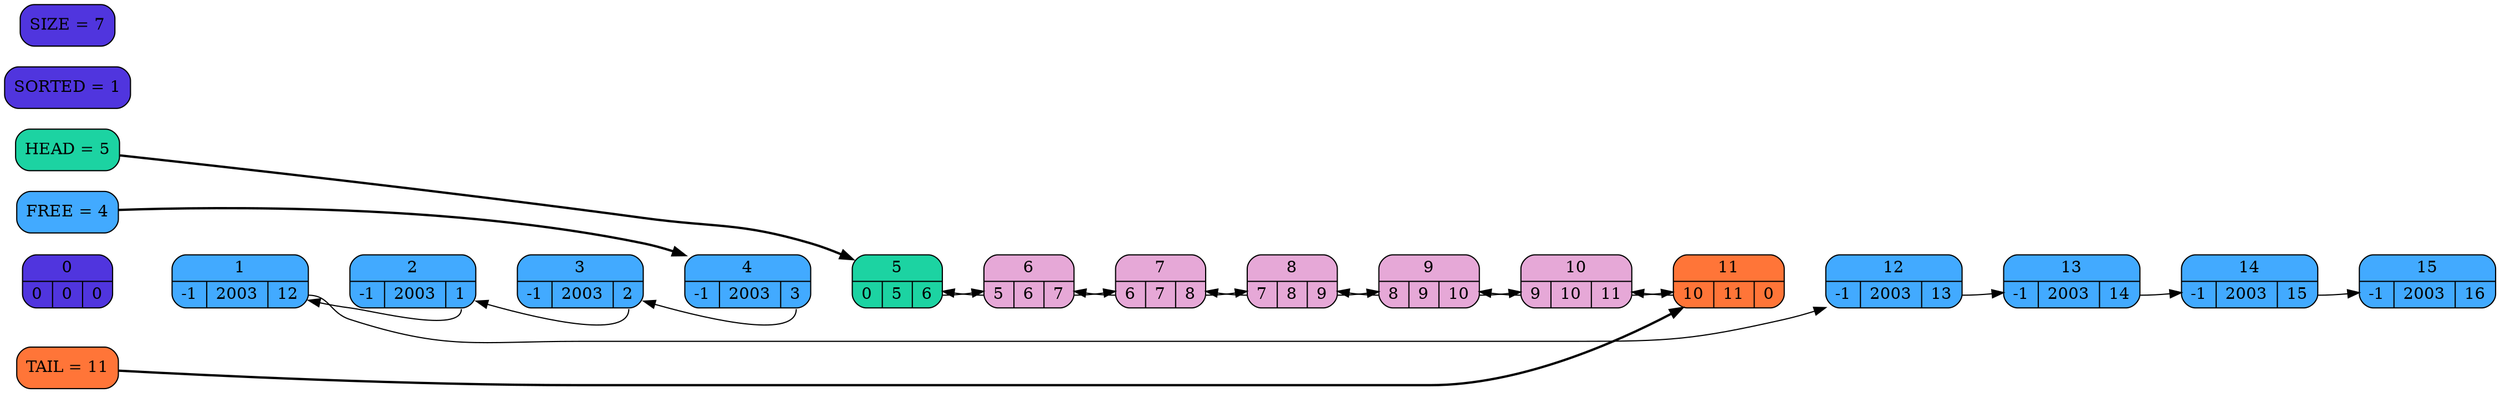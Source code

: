 digraph structs {
    node [color=black, shape=box, style="rounded, filled"];
    rankdir=LR;
    head [fillcolor="#1CD3A2",     label="HEAD = 5"];
    tail  [fillcolor="#FF7538",     label="TAIL = 11"];
    free  [fillcolor="#42AAFF",     label="FREE = 4"];
    sorted [fillcolor="#5035DE",    label="SORTED = 1"];
    size   [fillcolor="#5035DE",    label="SIZE = 7"];
    node [color=black, shape=record, style="rounded, filled"];

    edge [style=invis, constraint=true];
    node0 [fillcolor="#5035DE",label=" 0 | { <p> 0 | 0 | <n> 0}"];
    node1 [fillcolor="#42AAFF",label=" 1 | { <p> -1 | 2003 | <n> 12}"];
    node0 -> node1;
    node2 [fillcolor="#42AAFF",label=" 2 | { <p> -1 | 2003 | <n> 1}"];
    node1 -> node2;
    node3 [fillcolor="#42AAFF",label=" 3 | { <p> -1 | 2003 | <n> 2}"];
    node2 -> node3;
    node4 [fillcolor="#42AAFF",label=" 4 | { <p> -1 | 2003 | <n> 3}"];
    node3 -> node4;
    node5 [fillcolor="#1CD3A2",label=" 5 | { <p> 0 | 5 | <n> 6}"];
    node4 -> node5;
    node6 [fillcolor="#E6A8D7",label=" 6 | { <p> 5 | 6 | <n> 7}"];
    node5 -> node6;
    node7 [fillcolor="#E6A8D7",label=" 7 | { <p> 6 | 7 | <n> 8}"];
    node6 -> node7;
    node8 [fillcolor="#E6A8D7",label=" 8 | { <p> 7 | 8 | <n> 9}"];
    node7 -> node8;
    node9 [fillcolor="#E6A8D7",label=" 9 | { <p> 8 | 9 | <n> 10}"];
    node8 -> node9;
    node10 [fillcolor="#E6A8D7",label=" 10 | { <p> 9 | 10 | <n> 11}"];
    node9 -> node10;
    node11 [fillcolor="#FF7538",label=" 11 | { <p> 10 | 11 | <n> 0}"];
    node10 -> node11;
    node12 [fillcolor="#42AAFF",label=" 12 | { <p> -1 | 2003 | <n> 13}"];
    node11 -> node12;
    node13 [fillcolor="#42AAFF",label=" 13 | { <p> -1 | 2003 | <n> 14}"];
    node12 -> node13;
    node14 [fillcolor="#42AAFF",label=" 14 | { <p> -1 | 2003 | <n> 15}"];
    node13 -> node14;
    node15 [fillcolor="#42AAFF",label=" 15 | { <p> -1 | 2003 | <n> 16}"];
    node14 -> node15;

    edge [style=solid, constraint=false];
    node1: <n> -> node12;

    node2: <n> -> node1;

    node3: <n> -> node2;

    node4: <n> -> node3;

    node5: <n> -> node6;

    node6: <n> -> node7;
    node6: <p> -> node5;

    node7: <n> -> node8;
    node7: <p> -> node6;

    node8: <n> -> node9;
    node8: <p> -> node7;

    node9: <n> -> node10;
    node9: <p> -> node8;

    node10: <n> -> node11;
    node10: <p> -> node9;

    node11: <p> -> node10;

    node12: <n> -> node13;

    node13: <n> -> node14;

    node14: <n> -> node15;



    edge [style=bold, constraint=false];
    head -> node5; 
    tail  -> node11; 
    free  -> node4; 
}
